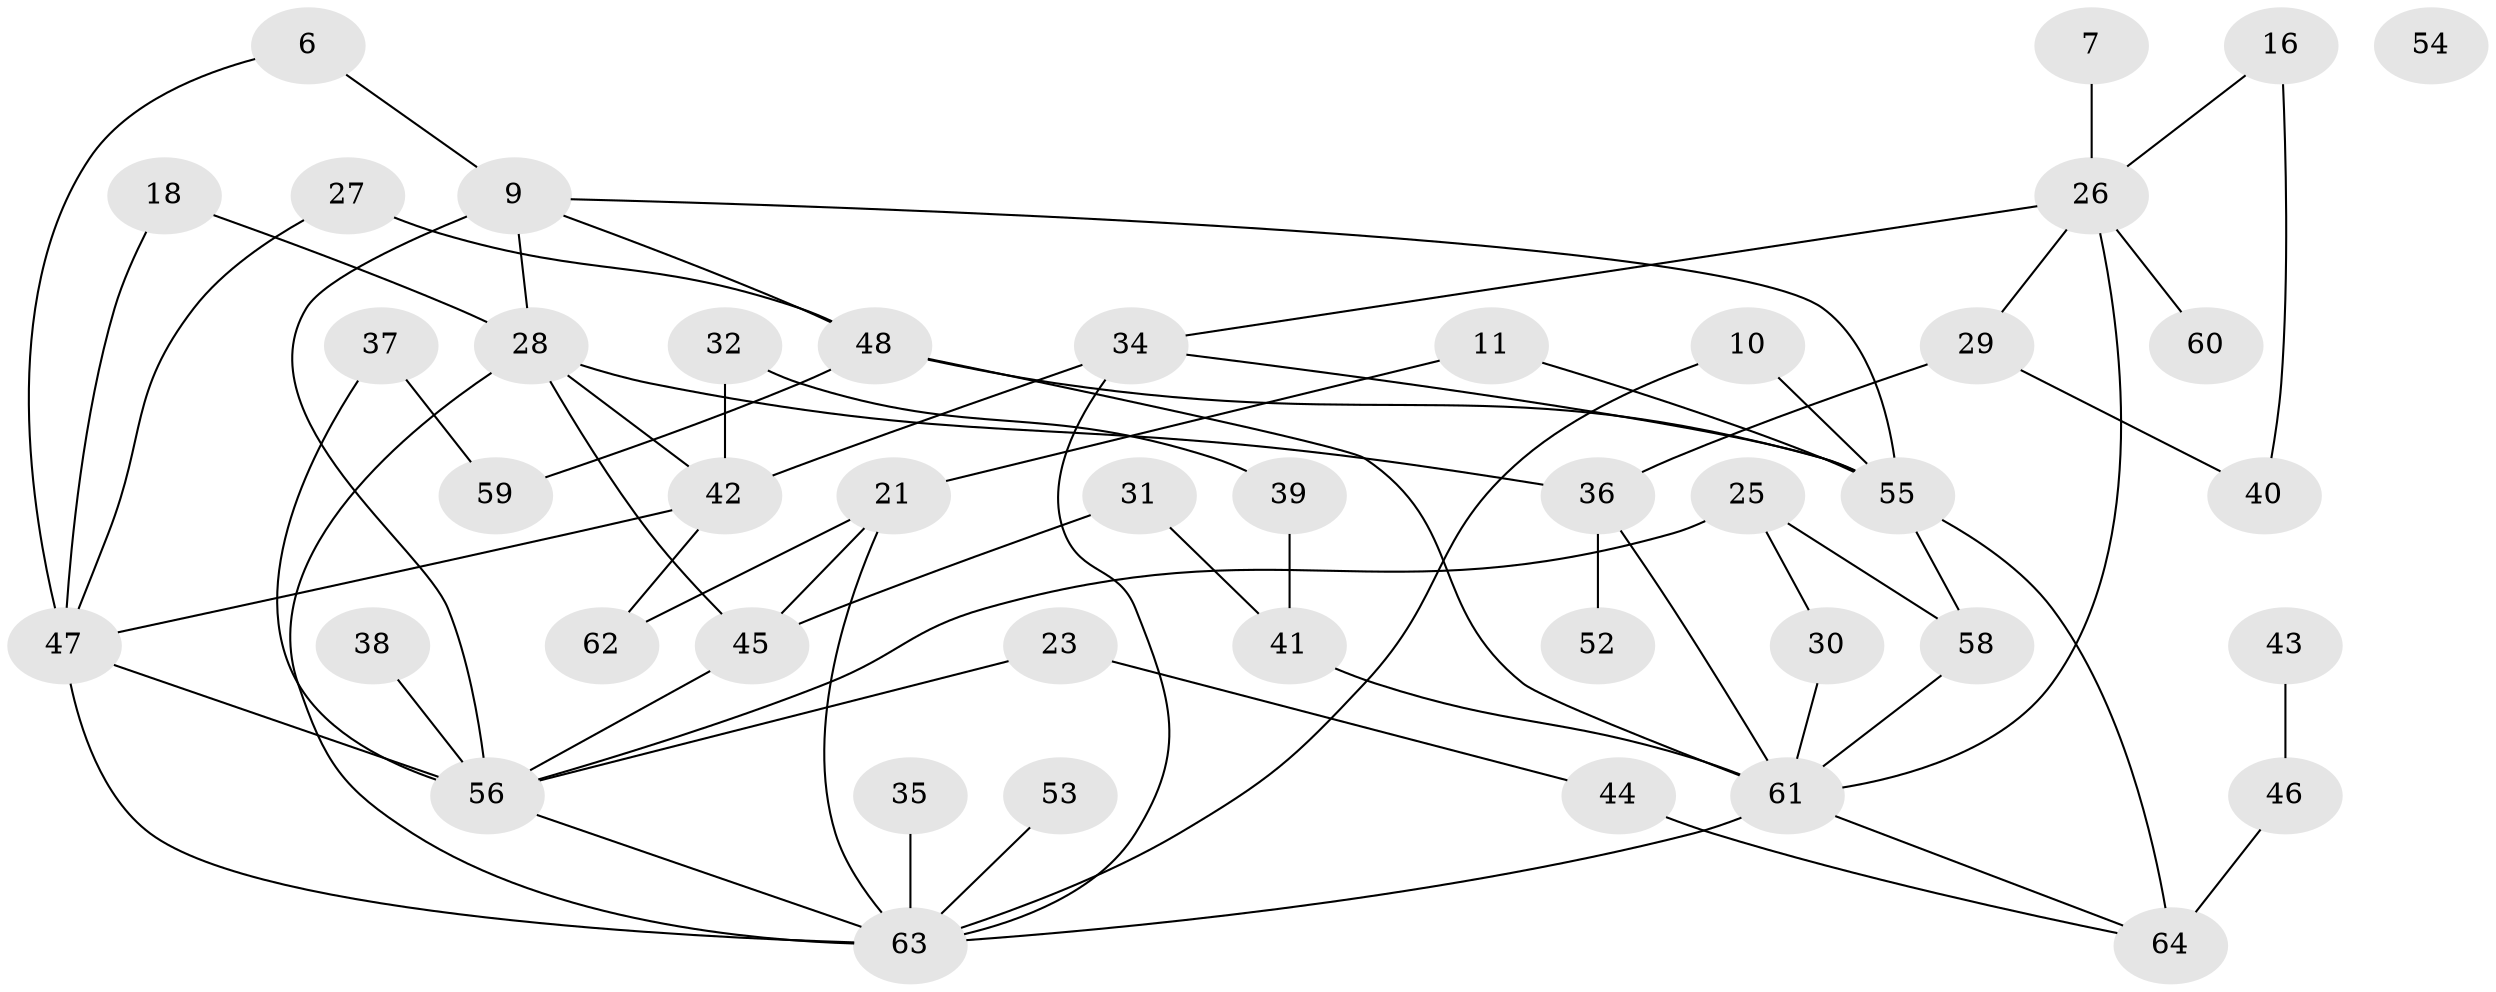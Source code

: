 // original degree distribution, {4: 0.21875, 2: 0.25, 3: 0.21875, 1: 0.140625, 5: 0.0625, 7: 0.03125, 9: 0.015625, 6: 0.03125, 0: 0.015625, 8: 0.015625}
// Generated by graph-tools (version 1.1) at 2025/42/03/04/25 21:42:57]
// undirected, 44 vertices, 69 edges
graph export_dot {
graph [start="1"]
  node [color=gray90,style=filled];
  6;
  7;
  9 [super="+2"];
  10;
  11;
  16;
  18;
  21;
  23;
  25 [super="+14"];
  26;
  27;
  28 [super="+19"];
  29;
  30;
  31;
  32;
  34 [super="+24"];
  35;
  36;
  37;
  38;
  39;
  40;
  41;
  42 [super="+4"];
  43;
  44;
  45;
  46;
  47;
  48 [super="+3+22+13"];
  52;
  53;
  54;
  55 [super="+33"];
  56 [super="+20+8"];
  58;
  59;
  60;
  61 [super="+50"];
  62;
  63 [super="+15+49+57+51"];
  64;
  6 -- 47;
  6 -- 9;
  7 -- 26;
  9 -- 55;
  9 -- 56 [weight=2];
  9 -- 28;
  9 -- 48;
  10 -- 55 [weight=2];
  10 -- 63;
  11 -- 21;
  11 -- 55;
  16 -- 26;
  16 -- 40;
  18 -- 47;
  18 -- 28;
  21 -- 45;
  21 -- 62;
  21 -- 63;
  23 -- 44;
  23 -- 56;
  25 -- 56;
  25 -- 58;
  25 -- 30;
  26 -- 29;
  26 -- 60;
  26 -- 61 [weight=2];
  26 -- 34;
  27 -- 47;
  27 -- 48;
  28 -- 36;
  28 -- 63 [weight=2];
  28 -- 42;
  28 -- 45;
  29 -- 36;
  29 -- 40;
  30 -- 61 [weight=2];
  31 -- 41;
  31 -- 45;
  32 -- 39;
  32 -- 42 [weight=2];
  34 -- 55;
  34 -- 42;
  34 -- 63;
  35 -- 63;
  36 -- 52;
  36 -- 61;
  37 -- 56;
  37 -- 59;
  38 -- 56;
  39 -- 41;
  41 -- 61;
  42 -- 47 [weight=2];
  42 -- 62;
  43 -- 46;
  44 -- 64;
  45 -- 56;
  46 -- 64;
  47 -- 56 [weight=2];
  47 -- 63 [weight=2];
  48 -- 61;
  48 -- 59;
  48 -- 55;
  53 -- 63;
  55 -- 64 [weight=2];
  55 -- 58;
  56 -- 63;
  58 -- 61;
  61 -- 63 [weight=3];
  61 -- 64;
}

